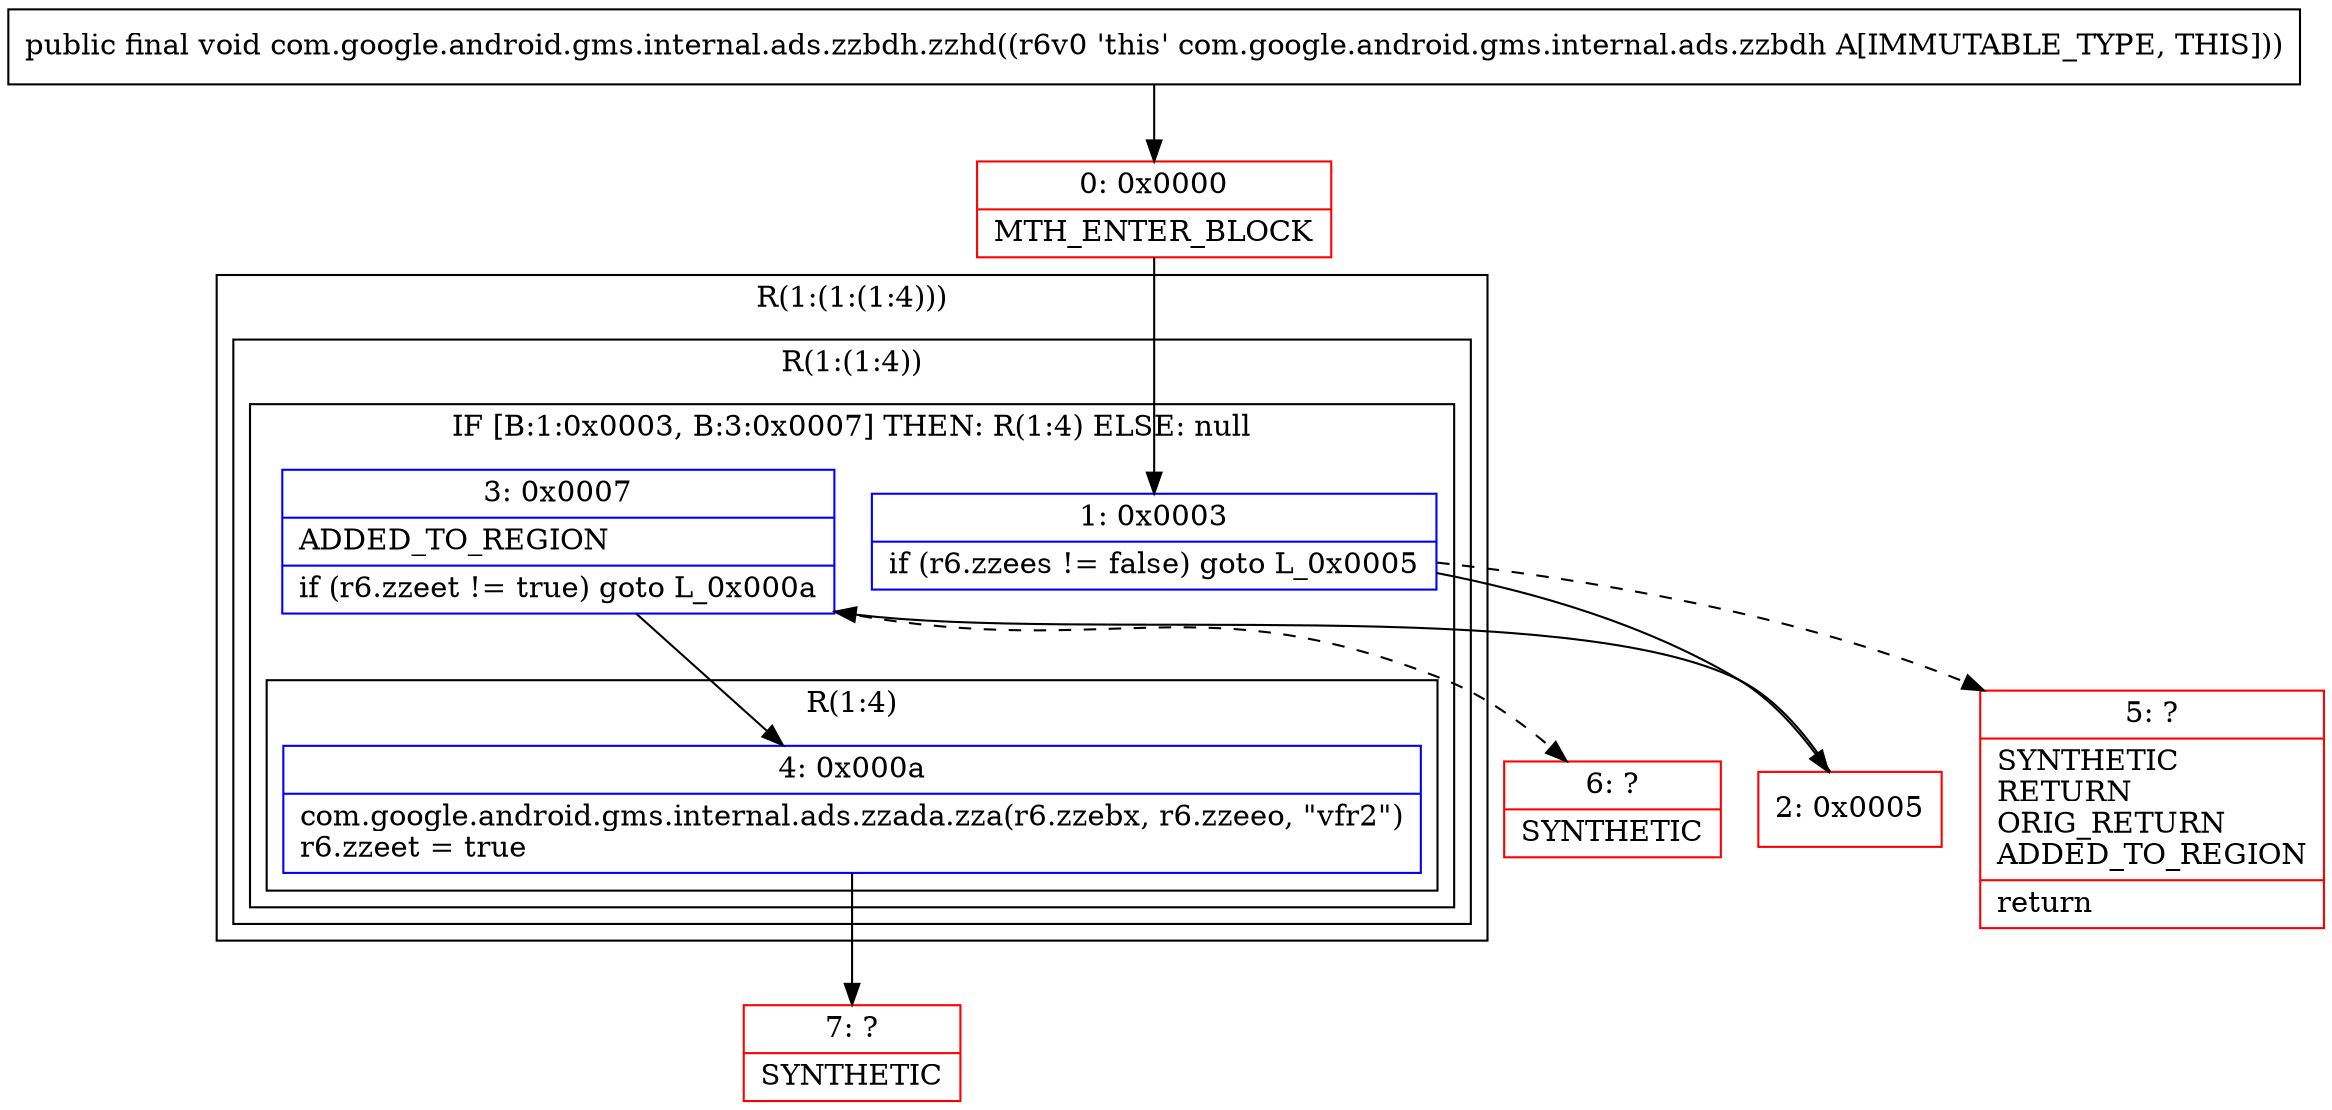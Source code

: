 digraph "CFG forcom.google.android.gms.internal.ads.zzbdh.zzhd()V" {
subgraph cluster_Region_1349256931 {
label = "R(1:(1:(1:4)))";
node [shape=record,color=blue];
subgraph cluster_Region_968076888 {
label = "R(1:(1:4))";
node [shape=record,color=blue];
subgraph cluster_IfRegion_1651536230 {
label = "IF [B:1:0x0003, B:3:0x0007] THEN: R(1:4) ELSE: null";
node [shape=record,color=blue];
Node_1 [shape=record,label="{1\:\ 0x0003|if (r6.zzees != false) goto L_0x0005\l}"];
Node_3 [shape=record,label="{3\:\ 0x0007|ADDED_TO_REGION\l|if (r6.zzeet != true) goto L_0x000a\l}"];
subgraph cluster_Region_545519452 {
label = "R(1:4)";
node [shape=record,color=blue];
Node_4 [shape=record,label="{4\:\ 0x000a|com.google.android.gms.internal.ads.zzada.zza(r6.zzebx, r6.zzeeo, \"vfr2\")\lr6.zzeet = true\l}"];
}
}
}
}
Node_0 [shape=record,color=red,label="{0\:\ 0x0000|MTH_ENTER_BLOCK\l}"];
Node_2 [shape=record,color=red,label="{2\:\ 0x0005}"];
Node_5 [shape=record,color=red,label="{5\:\ ?|SYNTHETIC\lRETURN\lORIG_RETURN\lADDED_TO_REGION\l|return\l}"];
Node_6 [shape=record,color=red,label="{6\:\ ?|SYNTHETIC\l}"];
Node_7 [shape=record,color=red,label="{7\:\ ?|SYNTHETIC\l}"];
MethodNode[shape=record,label="{public final void com.google.android.gms.internal.ads.zzbdh.zzhd((r6v0 'this' com.google.android.gms.internal.ads.zzbdh A[IMMUTABLE_TYPE, THIS])) }"];
MethodNode -> Node_0;
Node_1 -> Node_2;
Node_1 -> Node_5[style=dashed];
Node_3 -> Node_4;
Node_3 -> Node_6[style=dashed];
Node_4 -> Node_7;
Node_0 -> Node_1;
Node_2 -> Node_3;
}

